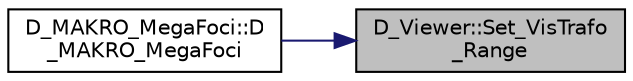 digraph "D_Viewer::Set_VisTrafo_Range"
{
 // LATEX_PDF_SIZE
  edge [fontname="Helvetica",fontsize="10",labelfontname="Helvetica",labelfontsize="10"];
  node [fontname="Helvetica",fontsize="10",shape=record];
  rankdir="RL";
  Node1 [label="D_Viewer::Set_VisTrafo\l_Range",height=0.2,width=0.4,color="black", fillcolor="grey75", style="filled", fontcolor="black",tooltip=" "];
  Node1 -> Node2 [dir="back",color="midnightblue",fontsize="10",style="solid",fontname="Helvetica"];
  Node2 [label="D_MAKRO_MegaFoci::D\l_MAKRO_MegaFoci",height=0.2,width=0.4,color="black", fillcolor="white", style="filled",URL="$class_d___m_a_k_r_o___mega_foci.html#a3c8b097536e0d33e16f956e75177eead",tooltip=" "];
}
